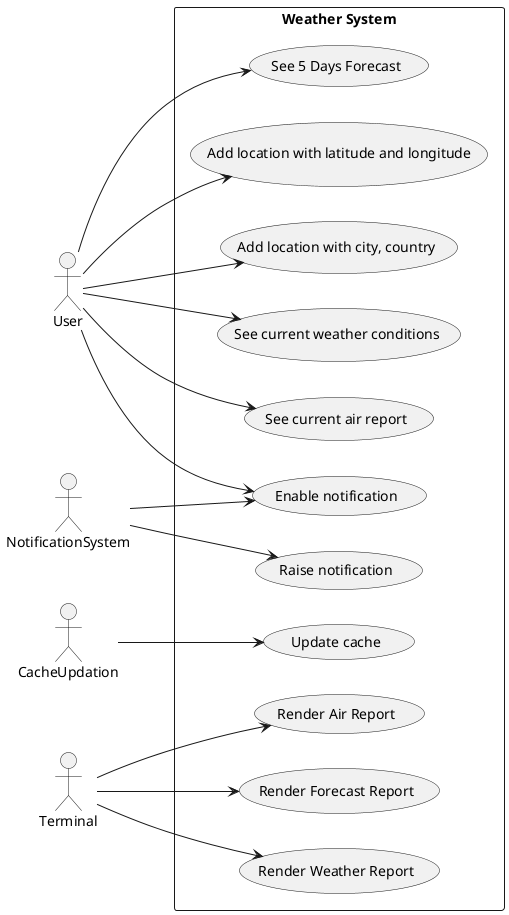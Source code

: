 @startuml

left to right direction
skinparam packageStyle rectangle

actor User as U
actor NotificationSystem as NS
actor CacheUpdation as CU
actor Terminal as T

rectangle "Weather System" {
    usecase "Add location with latitude and longitude" as AddLocationLL
    usecase "Add location with city, country" as AddLocationCC
    usecase "See current weather conditions" as SeeWeather
    usecase "Enable notification" as EnableNotification
    usecase "Raise notification" as RaiseNotification
    usecase "Update cache" as UpdateCache
    usecase "See current air report" as SeeAirPollution
    usecase "See 5 Days Forecast" as Forecast
    usecase "Render Weather Report" as RenderWeatherData
    usecase "Render Air Report" as RenderAirData
    usecase "Render Forecast Report" as RenderForecast
    
    U --> AddLocationLL
    U --> AddLocationCC
    U --> SeeWeather
    U --> EnableNotification
    U --> Forecast
    U --> SeeAirPollution
    CU --> UpdateCache
    NS --> RaiseNotification
    NS --> EnableNotification
    T --> RenderWeatherData
    T --> RenderAirData
    T --> RenderForecast

}

